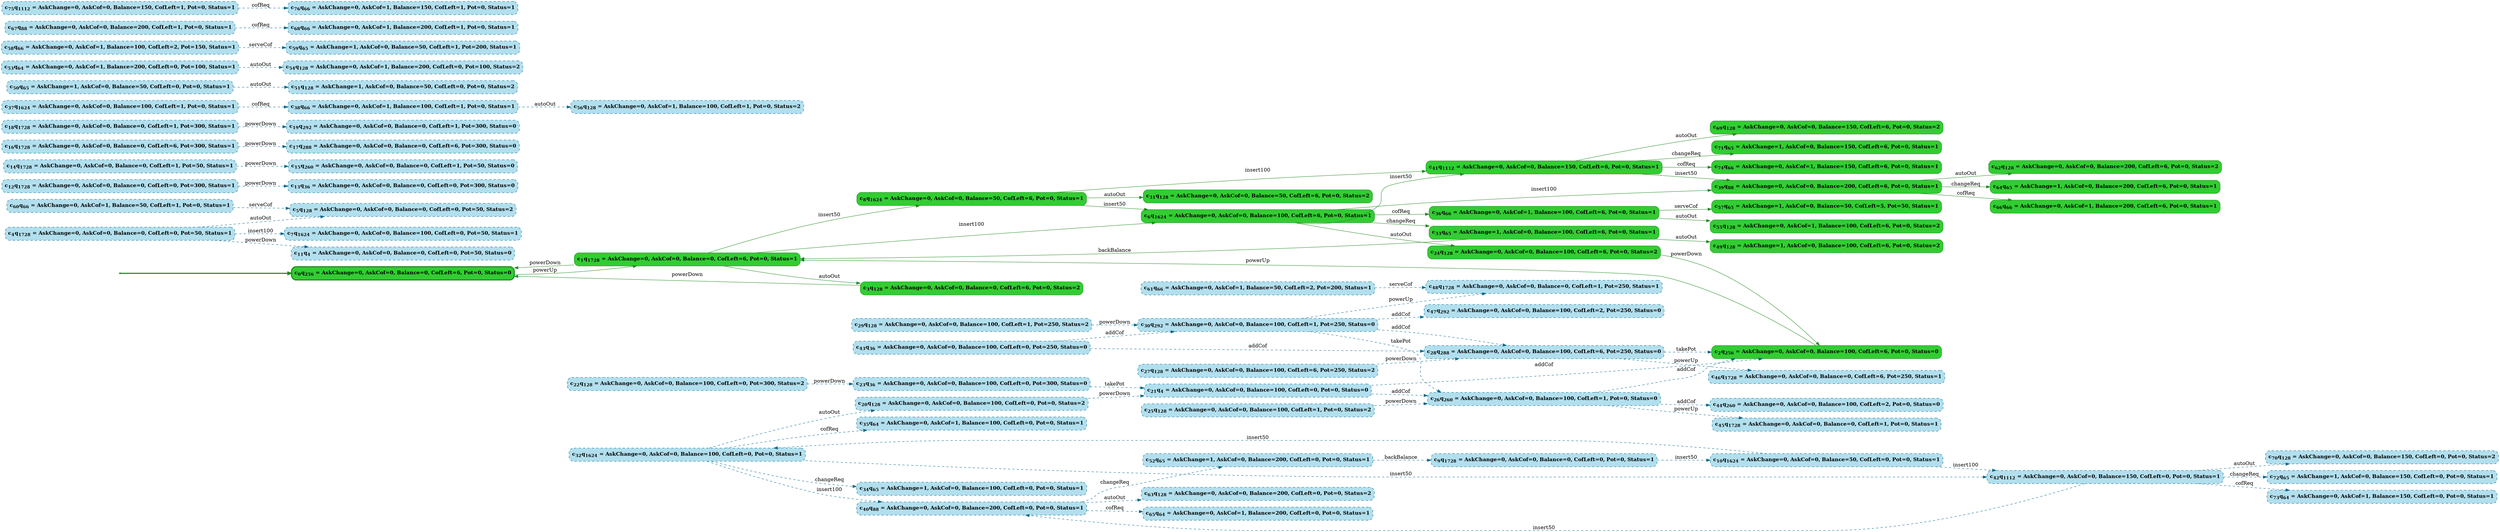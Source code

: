 digraph g {

	rankdir="LR"

	__invisible__[shape="point", color="forestgreen"]
	c0q256[label=<<b>c<sub>0</sub>q<sub>256</sub> = AskChange=0, AskCof=0, Balance=0, CofLeft=6, Pot=0, Status=0</b>>, shape="box", style="rounded, filled", fillcolor="limegreen", color="forestgreen", penwidth=3] // Initial
	c1q1728[label=<<b>c<sub>1</sub>q<sub>1728</sub> = AskChange=0, AskCof=0, Balance=0, CofLeft=6, Pot=0, Status=1</b>>, shape="box", style="rounded, filled", fillcolor="limegreen", color="forestgreen"]
	c3q128[label=<<b>c<sub>3</sub>q<sub>128</sub> = AskChange=0, AskCof=0, Balance=0, CofLeft=6, Pot=0, Status=2</b>>, shape="box", style="rounded, filled", fillcolor="limegreen", color="forestgreen"]
	c6q1624[label=<<b>c<sub>6</sub>q<sub>1624</sub> = AskChange=0, AskCof=0, Balance=100, CofLeft=6, Pot=0, Status=1</b>>, shape="box", style="rounded, filled", fillcolor="limegreen", color="forestgreen"]
	c24q128[label=<<b>c<sub>24</sub>q<sub>128</sub> = AskChange=0, AskCof=0, Balance=100, CofLeft=6, Pot=0, Status=2</b>>, shape="box", style="rounded, filled", fillcolor="limegreen", color="forestgreen"]
	c2q256[label=<<b>c<sub>2</sub>q<sub>256</sub> = AskChange=0, AskCof=0, Balance=100, CofLeft=6, Pot=0, Status=0</b>>, shape="box", style="rounded, filled", fillcolor="limegreen", color="forestgreen"]
	c33q65[label=<<b>c<sub>33</sub>q<sub>65</sub> = AskChange=1, AskCof=0, Balance=100, CofLeft=6, Pot=0, Status=1</b>>, shape="box", style="rounded, filled", fillcolor="limegreen", color="forestgreen"]
	c49q128[label=<<b>c<sub>49</sub>q<sub>128</sub> = AskChange=1, AskCof=0, Balance=100, CofLeft=6, Pot=0, Status=2</b>>, shape="box", style="rounded, filled", fillcolor="limegreen", color="forestgreen"]
	c36q66[label=<<b>c<sub>36</sub>q<sub>66</sub> = AskChange=0, AskCof=1, Balance=100, CofLeft=6, Pot=0, Status=1</b>>, shape="box", style="rounded, filled", fillcolor="limegreen", color="forestgreen"]
	c55q128[label=<<b>c<sub>55</sub>q<sub>128</sub> = AskChange=0, AskCof=1, Balance=100, CofLeft=6, Pot=0, Status=2</b>>, shape="box", style="rounded, filled", fillcolor="limegreen", color="forestgreen"]
	c57q65[label=<<b>c<sub>57</sub>q<sub>65</sub> = AskChange=1, AskCof=0, Balance=50, CofLeft=5, Pot=50, Status=1</b>>, shape="box", style="rounded, filled", fillcolor="limegreen", color="forestgreen"]
	c39q88[label=<<b>c<sub>39</sub>q<sub>88</sub> = AskChange=0, AskCof=0, Balance=200, CofLeft=6, Pot=0, Status=1</b>>, shape="box", style="rounded, filled", fillcolor="limegreen", color="forestgreen"]
	c62q128[label=<<b>c<sub>62</sub>q<sub>128</sub> = AskChange=0, AskCof=0, Balance=200, CofLeft=6, Pot=0, Status=2</b>>, shape="box", style="rounded, filled", fillcolor="limegreen", color="forestgreen"]
	c64q65[label=<<b>c<sub>64</sub>q<sub>65</sub> = AskChange=1, AskCof=0, Balance=200, CofLeft=6, Pot=0, Status=1</b>>, shape="box", style="rounded, filled", fillcolor="limegreen", color="forestgreen"]
	c66q66[label=<<b>c<sub>66</sub>q<sub>66</sub> = AskChange=0, AskCof=1, Balance=200, CofLeft=6, Pot=0, Status=1</b>>, shape="box", style="rounded, filled", fillcolor="limegreen", color="forestgreen"]
	c41q1112[label=<<b>c<sub>41</sub>q<sub>1112</sub> = AskChange=0, AskCof=0, Balance=150, CofLeft=6, Pot=0, Status=1</b>>, shape="box", style="rounded, filled", fillcolor="limegreen", color="forestgreen"]
	c69q128[label=<<b>c<sub>69</sub>q<sub>128</sub> = AskChange=0, AskCof=0, Balance=150, CofLeft=6, Pot=0, Status=2</b>>, shape="box", style="rounded, filled", fillcolor="limegreen", color="forestgreen"]
	c71q65[label=<<b>c<sub>71</sub>q<sub>65</sub> = AskChange=1, AskCof=0, Balance=150, CofLeft=6, Pot=0, Status=1</b>>, shape="box", style="rounded, filled", fillcolor="limegreen", color="forestgreen"]
	c74q66[label=<<b>c<sub>74</sub>q<sub>66</sub> = AskChange=0, AskCof=1, Balance=150, CofLeft=6, Pot=0, Status=1</b>>, shape="box", style="rounded, filled", fillcolor="limegreen", color="forestgreen"]
	c8q1624[label=<<b>c<sub>8</sub>q<sub>1624</sub> = AskChange=0, AskCof=0, Balance=50, CofLeft=6, Pot=0, Status=1</b>>, shape="box", style="rounded, filled", fillcolor="limegreen", color="forestgreen"]
	c31q128[label=<<b>c<sub>31</sub>q<sub>128</sub> = AskChange=0, AskCof=0, Balance=50, CofLeft=6, Pot=0, Status=2</b>>, shape="box", style="rounded, filled", fillcolor="limegreen", color="forestgreen"]
	c4q1728[label=<<b>c<sub>4</sub>q<sub>1728</sub> = AskChange=0, AskCof=0, Balance=0, CofLeft=0, Pot=50, Status=1</b>>, shape="box", style="rounded, filled, dashed", fillcolor="lightblue2", color="deepskyblue4"]
	c5q128[label=<<b>c<sub>5</sub>q<sub>128</sub> = AskChange=0, AskCof=0, Balance=0, CofLeft=0, Pot=50, Status=2</b>>, shape="box", style="rounded, filled, dashed", fillcolor="lightblue2", color="deepskyblue4"]
	c7q1624[label=<<b>c<sub>7</sub>q<sub>1624</sub> = AskChange=0, AskCof=0, Balance=100, CofLeft=0, Pot=50, Status=1</b>>, shape="box", style="rounded, filled, dashed", fillcolor="lightblue2", color="deepskyblue4"]
	c9q1728[label=<<b>c<sub>9</sub>q<sub>1728</sub> = AskChange=0, AskCof=0, Balance=0, CofLeft=0, Pot=0, Status=1</b>>, shape="box", style="rounded, filled, dashed", fillcolor="lightblue2", color="deepskyblue4"]
	c10q1624[label=<<b>c<sub>10</sub>q<sub>1624</sub> = AskChange=0, AskCof=0, Balance=50, CofLeft=0, Pot=0, Status=1</b>>, shape="box", style="rounded, filled, dashed", fillcolor="lightblue2", color="deepskyblue4"]
	c11q4[label=<<b>c<sub>11</sub>q<sub>4</sub> = AskChange=0, AskCof=0, Balance=0, CofLeft=0, Pot=50, Status=0</b>>, shape="box", style="rounded, filled, dashed", fillcolor="lightblue2", color="deepskyblue4"]
	c12q1728[label=<<b>c<sub>12</sub>q<sub>1728</sub> = AskChange=0, AskCof=0, Balance=0, CofLeft=0, Pot=300, Status=1</b>>, shape="box", style="rounded, filled, dashed", fillcolor="lightblue2", color="deepskyblue4"]
	c13q36[label=<<b>c<sub>13</sub>q<sub>36</sub> = AskChange=0, AskCof=0, Balance=0, CofLeft=0, Pot=300, Status=0</b>>, shape="box", style="rounded, filled, dashed", fillcolor="lightblue2", color="deepskyblue4"]
	c14q1728[label=<<b>c<sub>14</sub>q<sub>1728</sub> = AskChange=0, AskCof=0, Balance=0, CofLeft=1, Pot=50, Status=1</b>>, shape="box", style="rounded, filled, dashed", fillcolor="lightblue2", color="deepskyblue4"]
	c15q260[label=<<b>c<sub>15</sub>q<sub>260</sub> = AskChange=0, AskCof=0, Balance=0, CofLeft=1, Pot=50, Status=0</b>>, shape="box", style="rounded, filled, dashed", fillcolor="lightblue2", color="deepskyblue4"]
	c16q1728[label=<<b>c<sub>16</sub>q<sub>1728</sub> = AskChange=0, AskCof=0, Balance=0, CofLeft=6, Pot=300, Status=1</b>>, shape="box", style="rounded, filled, dashed", fillcolor="lightblue2", color="deepskyblue4"]
	c17q288[label=<<b>c<sub>17</sub>q<sub>288</sub> = AskChange=0, AskCof=0, Balance=0, CofLeft=6, Pot=300, Status=0</b>>, shape="box", style="rounded, filled, dashed", fillcolor="lightblue2", color="deepskyblue4"]
	c18q1728[label=<<b>c<sub>18</sub>q<sub>1728</sub> = AskChange=0, AskCof=0, Balance=0, CofLeft=1, Pot=300, Status=1</b>>, shape="box", style="rounded, filled, dashed", fillcolor="lightblue2", color="deepskyblue4"]
	c19q292[label=<<b>c<sub>19</sub>q<sub>292</sub> = AskChange=0, AskCof=0, Balance=0, CofLeft=1, Pot=300, Status=0</b>>, shape="box", style="rounded, filled, dashed", fillcolor="lightblue2", color="deepskyblue4"]
	c20q128[label=<<b>c<sub>20</sub>q<sub>128</sub> = AskChange=0, AskCof=0, Balance=100, CofLeft=0, Pot=0, Status=2</b>>, shape="box", style="rounded, filled, dashed", fillcolor="lightblue2", color="deepskyblue4"]
	c21q4[label=<<b>c<sub>21</sub>q<sub>4</sub> = AskChange=0, AskCof=0, Balance=100, CofLeft=0, Pot=0, Status=0</b>>, shape="box", style="rounded, filled, dashed", fillcolor="lightblue2", color="deepskyblue4"]
	c22q128[label=<<b>c<sub>22</sub>q<sub>128</sub> = AskChange=0, AskCof=0, Balance=100, CofLeft=0, Pot=300, Status=2</b>>, shape="box", style="rounded, filled, dashed", fillcolor="lightblue2", color="deepskyblue4"]
	c23q36[label=<<b>c<sub>23</sub>q<sub>36</sub> = AskChange=0, AskCof=0, Balance=100, CofLeft=0, Pot=300, Status=0</b>>, shape="box", style="rounded, filled, dashed", fillcolor="lightblue2", color="deepskyblue4"]
	c25q128[label=<<b>c<sub>25</sub>q<sub>128</sub> = AskChange=0, AskCof=0, Balance=100, CofLeft=1, Pot=0, Status=2</b>>, shape="box", style="rounded, filled, dashed", fillcolor="lightblue2", color="deepskyblue4"]
	c26q260[label=<<b>c<sub>26</sub>q<sub>260</sub> = AskChange=0, AskCof=0, Balance=100, CofLeft=1, Pot=0, Status=0</b>>, shape="box", style="rounded, filled, dashed", fillcolor="lightblue2", color="deepskyblue4"]
	c27q128[label=<<b>c<sub>27</sub>q<sub>128</sub> = AskChange=0, AskCof=0, Balance=100, CofLeft=6, Pot=250, Status=2</b>>, shape="box", style="rounded, filled, dashed", fillcolor="lightblue2", color="deepskyblue4"]
	c28q288[label=<<b>c<sub>28</sub>q<sub>288</sub> = AskChange=0, AskCof=0, Balance=100, CofLeft=6, Pot=250, Status=0</b>>, shape="box", style="rounded, filled, dashed", fillcolor="lightblue2", color="deepskyblue4"]
	c29q128[label=<<b>c<sub>29</sub>q<sub>128</sub> = AskChange=0, AskCof=0, Balance=100, CofLeft=1, Pot=250, Status=2</b>>, shape="box", style="rounded, filled, dashed", fillcolor="lightblue2", color="deepskyblue4"]
	c30q292[label=<<b>c<sub>30</sub>q<sub>292</sub> = AskChange=0, AskCof=0, Balance=100, CofLeft=1, Pot=250, Status=0</b>>, shape="box", style="rounded, filled, dashed", fillcolor="lightblue2", color="deepskyblue4"]
	c32q1624[label=<<b>c<sub>32</sub>q<sub>1624</sub> = AskChange=0, AskCof=0, Balance=100, CofLeft=0, Pot=0, Status=1</b>>, shape="box", style="rounded, filled, dashed", fillcolor="lightblue2", color="deepskyblue4"]
	c34q65[label=<<b>c<sub>34</sub>q<sub>65</sub> = AskChange=1, AskCof=0, Balance=100, CofLeft=0, Pot=0, Status=1</b>>, shape="box", style="rounded, filled, dashed", fillcolor="lightblue2", color="deepskyblue4"]
	c35q64[label=<<b>c<sub>35</sub>q<sub>64</sub> = AskChange=0, AskCof=1, Balance=100, CofLeft=0, Pot=0, Status=1</b>>, shape="box", style="rounded, filled, dashed", fillcolor="lightblue2", color="deepskyblue4"]
	c37q1624[label=<<b>c<sub>37</sub>q<sub>1624</sub> = AskChange=0, AskCof=0, Balance=100, CofLeft=1, Pot=0, Status=1</b>>, shape="box", style="rounded, filled, dashed", fillcolor="lightblue2", color="deepskyblue4"]
	c38q66[label=<<b>c<sub>38</sub>q<sub>66</sub> = AskChange=0, AskCof=1, Balance=100, CofLeft=1, Pot=0, Status=1</b>>, shape="box", style="rounded, filled, dashed", fillcolor="lightblue2", color="deepskyblue4"]
	c40q88[label=<<b>c<sub>40</sub>q<sub>88</sub> = AskChange=0, AskCof=0, Balance=200, CofLeft=0, Pot=0, Status=1</b>>, shape="box", style="rounded, filled, dashed", fillcolor="lightblue2", color="deepskyblue4"]
	c42q1112[label=<<b>c<sub>42</sub>q<sub>1112</sub> = AskChange=0, AskCof=0, Balance=150, CofLeft=0, Pot=0, Status=1</b>>, shape="box", style="rounded, filled, dashed", fillcolor="lightblue2", color="deepskyblue4"]
	c43q36[label=<<b>c<sub>43</sub>q<sub>36</sub> = AskChange=0, AskCof=0, Balance=100, CofLeft=0, Pot=250, Status=0</b>>, shape="box", style="rounded, filled, dashed", fillcolor="lightblue2", color="deepskyblue4"]
	c44q260[label=<<b>c<sub>44</sub>q<sub>260</sub> = AskChange=0, AskCof=0, Balance=100, CofLeft=2, Pot=0, Status=0</b>>, shape="box", style="rounded, filled, dashed", fillcolor="lightblue2", color="deepskyblue4"]
	c45q1728[label=<<b>c<sub>45</sub>q<sub>1728</sub> = AskChange=0, AskCof=0, Balance=0, CofLeft=1, Pot=0, Status=1</b>>, shape="box", style="rounded, filled, dashed", fillcolor="lightblue2", color="deepskyblue4"]
	c46q1728[label=<<b>c<sub>46</sub>q<sub>1728</sub> = AskChange=0, AskCof=0, Balance=0, CofLeft=6, Pot=250, Status=1</b>>, shape="box", style="rounded, filled, dashed", fillcolor="lightblue2", color="deepskyblue4"]
	c47q292[label=<<b>c<sub>47</sub>q<sub>292</sub> = AskChange=0, AskCof=0, Balance=100, CofLeft=2, Pot=250, Status=0</b>>, shape="box", style="rounded, filled, dashed", fillcolor="lightblue2", color="deepskyblue4"]
	c48q1728[label=<<b>c<sub>48</sub>q<sub>1728</sub> = AskChange=0, AskCof=0, Balance=0, CofLeft=1, Pot=250, Status=1</b>>, shape="box", style="rounded, filled, dashed", fillcolor="lightblue2", color="deepskyblue4"]
	c50q65[label=<<b>c<sub>50</sub>q<sub>65</sub> = AskChange=1, AskCof=0, Balance=50, CofLeft=0, Pot=0, Status=1</b>>, shape="box", style="rounded, filled, dashed", fillcolor="lightblue2", color="deepskyblue4"]
	c51q128[label=<<b>c<sub>51</sub>q<sub>128</sub> = AskChange=1, AskCof=0, Balance=50, CofLeft=0, Pot=0, Status=2</b>>, shape="box", style="rounded, filled, dashed", fillcolor="lightblue2", color="deepskyblue4"]
	c52q65[label=<<b>c<sub>52</sub>q<sub>65</sub> = AskChange=1, AskCof=0, Balance=200, CofLeft=0, Pot=0, Status=1</b>>, shape="box", style="rounded, filled, dashed", fillcolor="lightblue2", color="deepskyblue4"]
	c53q64[label=<<b>c<sub>53</sub>q<sub>64</sub> = AskChange=0, AskCof=1, Balance=200, CofLeft=0, Pot=100, Status=1</b>>, shape="box", style="rounded, filled, dashed", fillcolor="lightblue2", color="deepskyblue4"]
	c54q128[label=<<b>c<sub>54</sub>q<sub>128</sub> = AskChange=0, AskCof=1, Balance=200, CofLeft=0, Pot=100, Status=2</b>>, shape="box", style="rounded, filled, dashed", fillcolor="lightblue2", color="deepskyblue4"]
	c56q128[label=<<b>c<sub>56</sub>q<sub>128</sub> = AskChange=0, AskCof=1, Balance=100, CofLeft=1, Pot=0, Status=2</b>>, shape="box", style="rounded, filled, dashed", fillcolor="lightblue2", color="deepskyblue4"]
	c58q66[label=<<b>c<sub>58</sub>q<sub>66</sub> = AskChange=0, AskCof=1, Balance=100, CofLeft=2, Pot=150, Status=1</b>>, shape="box", style="rounded, filled, dashed", fillcolor="lightblue2", color="deepskyblue4"]
	c59q65[label=<<b>c<sub>59</sub>q<sub>65</sub> = AskChange=1, AskCof=0, Balance=50, CofLeft=1, Pot=200, Status=1</b>>, shape="box", style="rounded, filled, dashed", fillcolor="lightblue2", color="deepskyblue4"]
	c60q66[label=<<b>c<sub>60</sub>q<sub>66</sub> = AskChange=0, AskCof=1, Balance=50, CofLeft=1, Pot=0, Status=1</b>>, shape="box", style="rounded, filled, dashed", fillcolor="lightblue2", color="deepskyblue4"]
	c61q66[label=<<b>c<sub>61</sub>q<sub>66</sub> = AskChange=0, AskCof=1, Balance=50, CofLeft=2, Pot=200, Status=1</b>>, shape="box", style="rounded, filled, dashed", fillcolor="lightblue2", color="deepskyblue4"]
	c63q128[label=<<b>c<sub>63</sub>q<sub>128</sub> = AskChange=0, AskCof=0, Balance=200, CofLeft=0, Pot=0, Status=2</b>>, shape="box", style="rounded, filled, dashed", fillcolor="lightblue2", color="deepskyblue4"]
	c65q64[label=<<b>c<sub>65</sub>q<sub>64</sub> = AskChange=0, AskCof=1, Balance=200, CofLeft=0, Pot=0, Status=1</b>>, shape="box", style="rounded, filled, dashed", fillcolor="lightblue2", color="deepskyblue4"]
	c67q88[label=<<b>c<sub>67</sub>q<sub>88</sub> = AskChange=0, AskCof=0, Balance=200, CofLeft=1, Pot=0, Status=1</b>>, shape="box", style="rounded, filled, dashed", fillcolor="lightblue2", color="deepskyblue4"]
	c68q66[label=<<b>c<sub>68</sub>q<sub>66</sub> = AskChange=0, AskCof=1, Balance=200, CofLeft=1, Pot=0, Status=1</b>>, shape="box", style="rounded, filled, dashed", fillcolor="lightblue2", color="deepskyblue4"]
	c70q128[label=<<b>c<sub>70</sub>q<sub>128</sub> = AskChange=0, AskCof=0, Balance=150, CofLeft=0, Pot=0, Status=2</b>>, shape="box", style="rounded, filled, dashed", fillcolor="lightblue2", color="deepskyblue4"]
	c72q65[label=<<b>c<sub>72</sub>q<sub>65</sub> = AskChange=1, AskCof=0, Balance=150, CofLeft=0, Pot=0, Status=1</b>>, shape="box", style="rounded, filled, dashed", fillcolor="lightblue2", color="deepskyblue4"]
	c73q64[label=<<b>c<sub>73</sub>q<sub>64</sub> = AskChange=0, AskCof=1, Balance=150, CofLeft=0, Pot=0, Status=1</b>>, shape="box", style="rounded, filled, dashed", fillcolor="lightblue2", color="deepskyblue4"]
	c75q1112[label=<<b>c<sub>75</sub>q<sub>1112</sub> = AskChange=0, AskCof=0, Balance=150, CofLeft=1, Pot=0, Status=1</b>>, shape="box", style="rounded, filled, dashed", fillcolor="lightblue2", color="deepskyblue4"]
	c76q66[label=<<b>c<sub>76</sub>q<sub>66</sub> = AskChange=0, AskCof=1, Balance=150, CofLeft=1, Pot=0, Status=1</b>>, shape="box", style="rounded, filled, dashed", fillcolor="lightblue2", color="deepskyblue4"]

	__invisible__ -> c0q256[penwidth=3, color="forestgreen"]
	c0q256 -> c1q1728[label=<powerUp>, color="forestgreen"]
	c1q1728 -> c3q128[label=<autoOut>, color="forestgreen"]
	c3q128 -> c0q256[label=<powerDown>, color="forestgreen"]
	c1q1728 -> c6q1624[label=<insert100>, color="forestgreen"]
	c6q1624 -> c24q128[label=<autoOut>, color="forestgreen"]
	c24q128 -> c2q256[label=<powerDown>, color="forestgreen"]
	c2q256 -> c1q1728[label=<powerUp>, color="forestgreen"]
	c6q1624 -> c33q65[label=<changeReq>, color="forestgreen"]
	c33q65 -> c49q128[label=<autoOut>, color="forestgreen"]
	c33q65 -> c1q1728[label=<backBalance>, color="forestgreen"]
	c6q1624 -> c36q66[label=<cofReq>, color="forestgreen"]
	c36q66 -> c55q128[label=<autoOut>, color="forestgreen"]
	c36q66 -> c57q65[label=<serveCof>, color="forestgreen"]
	c6q1624 -> c39q88[label=<insert100>, color="forestgreen"]
	c39q88 -> c62q128[label=<autoOut>, color="forestgreen"]
	c39q88 -> c64q65[label=<changeReq>, color="forestgreen"]
	c39q88 -> c66q66[label=<cofReq>, color="forestgreen"]
	c6q1624 -> c41q1112[label=<insert50>, color="forestgreen"]
	c41q1112 -> c69q128[label=<autoOut>, color="forestgreen"]
	c41q1112 -> c71q65[label=<changeReq>, color="forestgreen"]
	c41q1112 -> c74q66[label=<cofReq>, color="forestgreen"]
	c41q1112 -> c39q88[label=<insert50>, color="forestgreen"]
	c1q1728 -> c8q1624[label=<insert50>, color="forestgreen"]
	c8q1624 -> c31q128[label=<autoOut>, color="forestgreen"]
	c8q1624 -> c41q1112[label=<insert100>, color="forestgreen"]
	c8q1624 -> c6q1624[label=<insert50>, color="forestgreen"]
	c1q1728 -> c0q256[label=<powerDown>, color="forestgreen"]
	c4q1728 -> c5q128[label=<autoOut>, color="deepskyblue4", style="dashed"]
	c4q1728 -> c7q1624[label=<insert100>, color="deepskyblue4", style="dashed"]
	c9q1728 -> c10q1624[label=<insert50>, color="deepskyblue4", style="dashed"]
	c4q1728 -> c11q4[label=<powerDown>, color="deepskyblue4", style="dashed"]
	c12q1728 -> c13q36[label=<powerDown>, color="deepskyblue4", style="dashed"]
	c14q1728 -> c15q260[label=<powerDown>, color="deepskyblue4", style="dashed"]
	c16q1728 -> c17q288[label=<powerDown>, color="deepskyblue4", style="dashed"]
	c18q1728 -> c19q292[label=<powerDown>, color="deepskyblue4", style="dashed"]
	c20q128 -> c21q4[label=<powerDown>, color="deepskyblue4", style="dashed"]
	c22q128 -> c23q36[label=<powerDown>, color="deepskyblue4", style="dashed"]
	c25q128 -> c26q260[label=<powerDown>, color="deepskyblue4", style="dashed"]
	c27q128 -> c28q288[label=<powerDown>, color="deepskyblue4", style="dashed"]
	c29q128 -> c30q292[label=<powerDown>, color="deepskyblue4", style="dashed"]
	c32q1624 -> c20q128[label=<autoOut>, color="deepskyblue4", style="dashed"]
	c32q1624 -> c34q65[label=<changeReq>, color="deepskyblue4", style="dashed"]
	c32q1624 -> c35q64[label=<cofReq>, color="deepskyblue4", style="dashed"]
	c37q1624 -> c38q66[label=<cofReq>, color="deepskyblue4", style="dashed"]
	c32q1624 -> c40q88[label=<insert100>, color="deepskyblue4", style="dashed"]
	c10q1624 -> c42q1112[label=<insert100>, color="deepskyblue4", style="dashed"]
	c10q1624 -> c32q1624[label=<insert50>, color="deepskyblue4", style="dashed"]
	c32q1624 -> c42q1112[label=<insert50>, color="deepskyblue4", style="dashed"]
	c21q4 -> c2q256[label=<addCof>, color="deepskyblue4", style="dashed"]
	c21q4 -> c26q260[label=<addCof>, color="deepskyblue4", style="dashed"]
	c43q36 -> c28q288[label=<addCof>, color="deepskyblue4", style="dashed"]
	c43q36 -> c30q292[label=<addCof>, color="deepskyblue4", style="dashed"]
	c23q36 -> c21q4[label=<takePot>, color="deepskyblue4", style="dashed"]
	c26q260 -> c44q260[label=<addCof>, color="deepskyblue4", style="dashed"]
	c26q260 -> c2q256[label=<addCof>, color="deepskyblue4", style="dashed"]
	c26q260 -> c45q1728[label=<powerUp>, color="deepskyblue4", style="dashed"]
	c28q288 -> c46q1728[label=<powerUp>, color="deepskyblue4", style="dashed"]
	c28q288 -> c2q256[label=<takePot>, color="deepskyblue4", style="dashed"]
	c30q292 -> c47q292[label=<addCof>, color="deepskyblue4", style="dashed"]
	c30q292 -> c28q288[label=<addCof>, color="deepskyblue4", style="dashed"]
	c30q292 -> c48q1728[label=<powerUp>, color="deepskyblue4", style="dashed"]
	c30q292 -> c26q260[label=<takePot>, color="deepskyblue4", style="dashed"]
	c50q65 -> c51q128[label=<autoOut>, color="deepskyblue4", style="dashed"]
	c52q65 -> c9q1728[label=<backBalance>, color="deepskyblue4", style="dashed"]
	c53q64 -> c54q128[label=<autoOut>, color="deepskyblue4", style="dashed"]
	c38q66 -> c56q128[label=<autoOut>, color="deepskyblue4", style="dashed"]
	c58q66 -> c59q65[label=<serveCof>, color="deepskyblue4", style="dashed"]
	c60q66 -> c5q128[label=<serveCof>, color="deepskyblue4", style="dashed"]
	c61q66 -> c48q1728[label=<serveCof>, color="deepskyblue4", style="dashed"]
	c40q88 -> c63q128[label=<autoOut>, color="deepskyblue4", style="dashed"]
	c40q88 -> c52q65[label=<changeReq>, color="deepskyblue4", style="dashed"]
	c40q88 -> c65q64[label=<cofReq>, color="deepskyblue4", style="dashed"]
	c67q88 -> c68q66[label=<cofReq>, color="deepskyblue4", style="dashed"]
	c42q1112 -> c70q128[label=<autoOut>, color="deepskyblue4", style="dashed"]
	c42q1112 -> c72q65[label=<changeReq>, color="deepskyblue4", style="dashed"]
	c42q1112 -> c73q64[label=<cofReq>, color="deepskyblue4", style="dashed"]
	c75q1112 -> c76q66[label=<cofReq>, color="deepskyblue4", style="dashed"]
	c42q1112 -> c40q88[label=<insert50>, color="deepskyblue4", style="dashed"]

}
